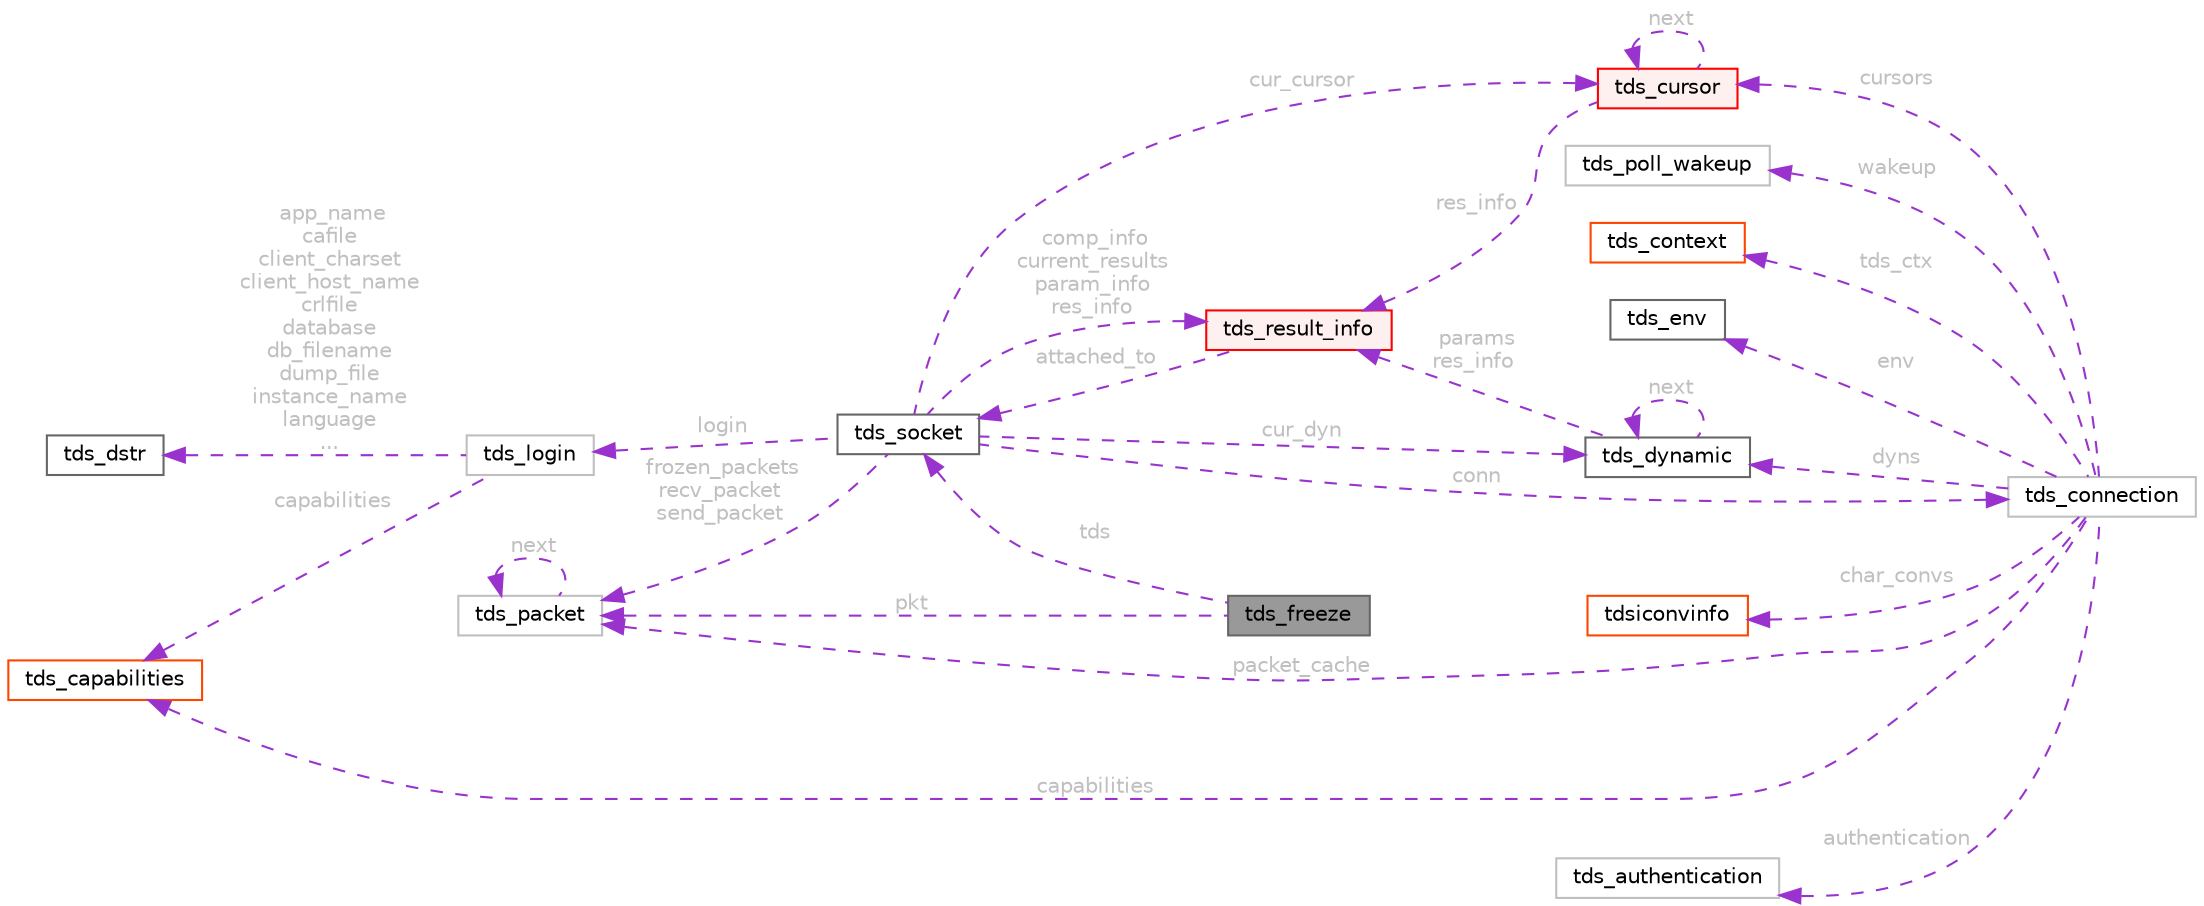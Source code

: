 digraph "tds_freeze"
{
 // LATEX_PDF_SIZE
  bgcolor="transparent";
  edge [fontname=Helvetica,fontsize=10,labelfontname=Helvetica,labelfontsize=10];
  node [fontname=Helvetica,fontsize=10,shape=box,height=0.2,width=0.4];
  rankdir="LR";
  Node1 [id="Node000001",label="tds_freeze",height=0.2,width=0.4,color="gray40", fillcolor="grey60", style="filled", fontcolor="black",tooltip=" "];
  Node2 -> Node1 [id="edge1_Node000001_Node000002",dir="back",color="darkorchid3",style="dashed",tooltip=" ",label=" tds",fontcolor="grey" ];
  Node2 [id="Node000002",label="tds_socket",height=0.2,width=0.4,color="gray40", fillcolor="white", style="filled",URL="$a01298.html",tooltip="Information for a server connection."];
  Node3 -> Node2 [id="edge2_Node000002_Node000003",dir="back",color="darkorchid3",style="dashed",tooltip=" ",label=" conn",fontcolor="grey" ];
  Node3 [id="Node000003",label="tds_connection",height=0.2,width=0.4,color="grey75", fillcolor="white", style="filled",URL="$a01294.html",tooltip=" "];
  Node4 -> Node3 [id="edge3_Node000003_Node000004",dir="back",color="darkorchid3",style="dashed",tooltip=" ",label=" wakeup",fontcolor="grey" ];
  Node4 [id="Node000004",label="tds_poll_wakeup",height=0.2,width=0.4,color="grey75", fillcolor="white", style="filled",URL="$a01290.html",tooltip=" "];
  Node5 -> Node3 [id="edge4_Node000003_Node000005",dir="back",color="darkorchid3",style="dashed",tooltip=" ",label=" tds_ctx",fontcolor="grey" ];
  Node5 [id="Node000005",label="tds_context",height=0.2,width=0.4,color="orangered", fillcolor="white", style="filled",URL="$a01278.html",tooltip=" "];
  Node7 -> Node3 [id="edge5_Node000003_Node000007",dir="back",color="darkorchid3",style="dashed",tooltip=" ",label=" env",fontcolor="grey" ];
  Node7 [id="Node000007",label="tds_env",height=0.2,width=0.4,color="gray40", fillcolor="white", style="filled",URL="$a01266.html",tooltip="Current environment as reported by the server."];
  Node8 -> Node3 [id="edge6_Node000003_Node000008",dir="back",color="darkorchid3",style="dashed",tooltip=" ",label=" cursors",fontcolor="grey" ];
  Node8 [id="Node000008",label="tds_cursor",height=0.2,width=0.4,color="red", fillcolor="#FFF0F0", style="filled",URL="$a01262.html",tooltip="Holds informations about a cursor."];
  Node8 -> Node8 [id="edge7_Node000008_Node000008",dir="back",color="darkorchid3",style="dashed",tooltip=" ",label=" next",fontcolor="grey" ];
  Node10 -> Node8 [id="edge8_Node000008_Node000010",dir="back",color="darkorchid3",style="dashed",tooltip=" ",label=" res_info",fontcolor="grey" ];
  Node10 [id="Node000010",label="tds_result_info",height=0.2,width=0.4,color="red", fillcolor="#FFF0F0", style="filled",URL="$a01246.html",tooltip="Hold information for any results."];
  Node2 -> Node10 [id="edge9_Node000010_Node000002",dir="back",color="darkorchid3",style="dashed",tooltip=" ",label=" attached_to",fontcolor="grey" ];
  Node19 -> Node3 [id="edge10_Node000003_Node000019",dir="back",color="darkorchid3",style="dashed",tooltip=" ",label=" dyns",fontcolor="grey" ];
  Node19 [id="Node000019",label="tds_dynamic",height=0.2,width=0.4,color="gray40", fillcolor="white", style="filled",URL="$a01270.html",tooltip="Holds information for a dynamic (also called prepared) query."];
  Node19 -> Node19 [id="edge11_Node000019_Node000019",dir="back",color="darkorchid3",style="dashed",tooltip=" ",label=" next",fontcolor="grey" ];
  Node10 -> Node19 [id="edge12_Node000019_Node000010",dir="back",color="darkorchid3",style="dashed",tooltip=" ",label=" params\nres_info",fontcolor="grey" ];
  Node13 -> Node3 [id="edge13_Node000003_Node000013",dir="back",color="darkorchid3",style="dashed",tooltip=" ",label=" char_convs",fontcolor="grey" ];
  Node13 [id="Node000013",label="tdsiconvinfo",height=0.2,width=0.4,color="orangered", fillcolor="white", style="filled",URL="$a01042.html",tooltip=" "];
  Node20 -> Node3 [id="edge14_Node000003_Node000020",dir="back",color="darkorchid3",style="dashed",tooltip=" ",label=" capabilities",fontcolor="grey" ];
  Node20 [id="Node000020",label="tds_capabilities",height=0.2,width=0.4,color="orangered", fillcolor="white", style="filled",URL="$a01202.html",tooltip=" "];
  Node22 -> Node3 [id="edge15_Node000003_Node000022",dir="back",color="darkorchid3",style="dashed",tooltip=" ",label=" packet_cache",fontcolor="grey" ];
  Node22 [id="Node000022",label="tds_packet",height=0.2,width=0.4,color="grey75", fillcolor="white", style="filled",URL="$a01286.html",tooltip=" "];
  Node22 -> Node22 [id="edge16_Node000022_Node000022",dir="back",color="darkorchid3",style="dashed",tooltip=" ",label=" next",fontcolor="grey" ];
  Node23 -> Node3 [id="edge17_Node000003_Node000023",dir="back",color="darkorchid3",style="dashed",tooltip=" ",label=" authentication",fontcolor="grey" ];
  Node23 [id="Node000023",label="tds_authentication",height=0.2,width=0.4,color="grey75", fillcolor="white", style="filled",URL="$a01282.html",tooltip=" "];
  Node22 -> Node2 [id="edge18_Node000002_Node000022",dir="back",color="darkorchid3",style="dashed",tooltip=" ",label=" frozen_packets\nrecv_packet\nsend_packet",fontcolor="grey" ];
  Node10 -> Node2 [id="edge19_Node000002_Node000010",dir="back",color="darkorchid3",style="dashed",tooltip=" ",label=" comp_info\ncurrent_results\nparam_info\nres_info",fontcolor="grey" ];
  Node8 -> Node2 [id="edge20_Node000002_Node000008",dir="back",color="darkorchid3",style="dashed",tooltip=" ",label=" cur_cursor",fontcolor="grey" ];
  Node19 -> Node2 [id="edge21_Node000002_Node000019",dir="back",color="darkorchid3",style="dashed",tooltip=" ",label=" cur_dyn",fontcolor="grey" ];
  Node24 -> Node2 [id="edge22_Node000002_Node000024",dir="back",color="darkorchid3",style="dashed",tooltip=" ",label=" login",fontcolor="grey" ];
  Node24 [id="Node000024",label="tds_login",height=0.2,width=0.4,color="grey75", fillcolor="white", style="filled",URL="$a01206.html",tooltip=" "];
  Node17 -> Node24 [id="edge23_Node000024_Node000017",dir="back",color="darkorchid3",style="dashed",tooltip=" ",label=" app_name\ncafile\nclient_charset\nclient_host_name\ncrlfile\ndatabase\ndb_filename\ndump_file\ninstance_name\nlanguage\n...",fontcolor="grey" ];
  Node17 [id="Node000017",label="tds_dstr",height=0.2,width=0.4,color="gray40", fillcolor="white", style="filled",URL="$a01362.html",tooltip="Structure to hold a string."];
  Node20 -> Node24 [id="edge24_Node000024_Node000020",dir="back",color="darkorchid3",style="dashed",tooltip=" ",label=" capabilities",fontcolor="grey" ];
  Node22 -> Node1 [id="edge25_Node000001_Node000022",dir="back",color="darkorchid3",style="dashed",tooltip=" ",label=" pkt",fontcolor="grey" ];
}
